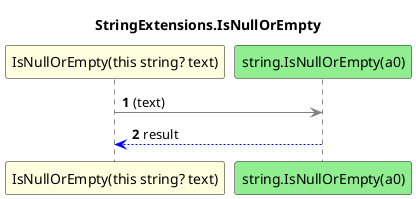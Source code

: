 @startuml StringExtensions.IsNullOrEmpty
title StringExtensions.IsNullOrEmpty
participant "IsNullOrEmpty(this string? text)" as IsNullOrEmpty_p0 #LightYellow
participant "string.IsNullOrEmpty(a0)" as string_IsNullOrEmpty_a0 #LightGreen
autonumber
IsNullOrEmpty_p0 -[#grey]> string_IsNullOrEmpty_a0 : (text)
string_IsNullOrEmpty_a0 -[#blue]-> IsNullOrEmpty_p0 : result
@enduml
